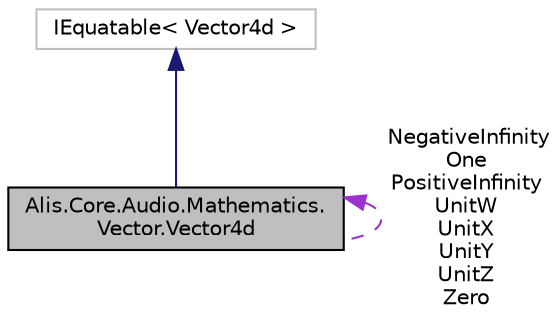 digraph "Alis.Core.Audio.Mathematics.Vector.Vector4d"
{
 // LATEX_PDF_SIZE
  edge [fontname="Helvetica",fontsize="10",labelfontname="Helvetica",labelfontsize="10"];
  node [fontname="Helvetica",fontsize="10",shape=record];
  Node1 [label="Alis.Core.Audio.Mathematics.\lVector.Vector4d",height=0.2,width=0.4,color="black", fillcolor="grey75", style="filled", fontcolor="black",tooltip="Represents a 4D vector using four double-precision floating-point numbers."];
  Node2 -> Node1 [dir="back",color="midnightblue",fontsize="10",style="solid",fontname="Helvetica"];
  Node2 [label="IEquatable\< Vector4d \>",height=0.2,width=0.4,color="grey75", fillcolor="white", style="filled",tooltip=" "];
  Node1 -> Node1 [dir="back",color="darkorchid3",fontsize="10",style="dashed",label=" NegativeInfinity\nOne\nPositiveInfinity\nUnitW\nUnitX\nUnitY\nUnitZ\nZero" ,fontname="Helvetica"];
}
